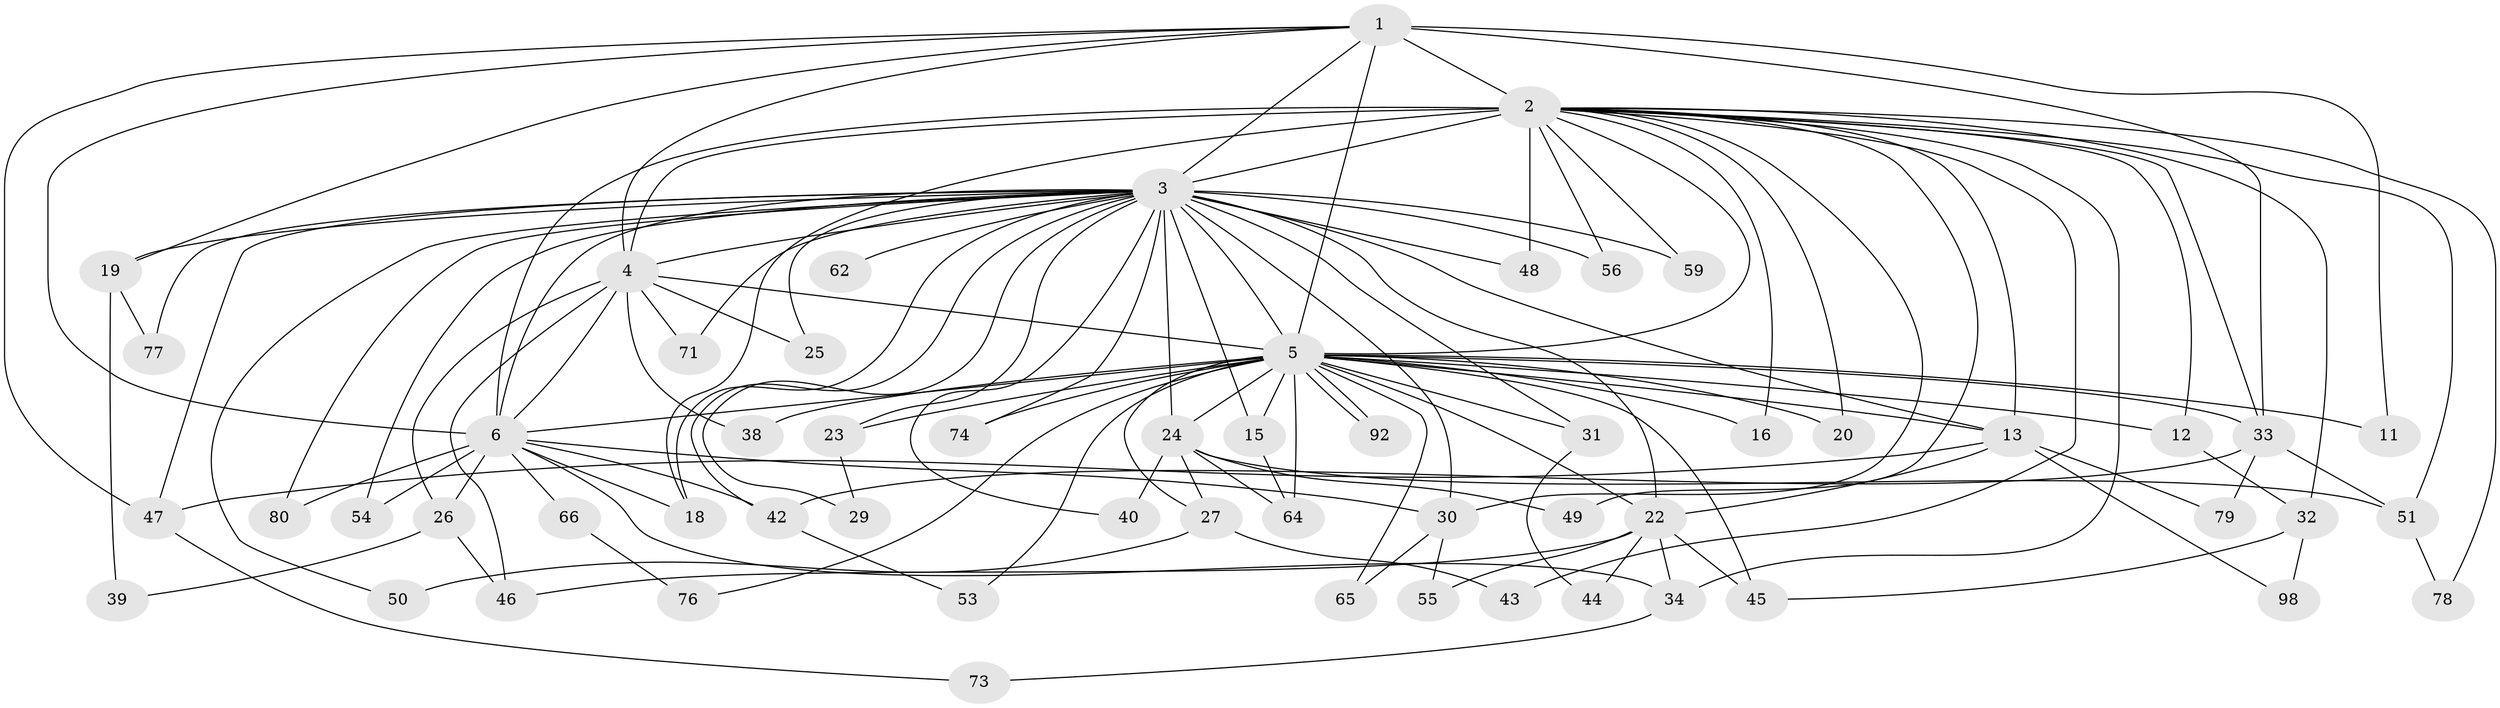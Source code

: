 // original degree distribution, {14: 0.02040816326530612, 16: 0.01020408163265306, 19: 0.02040816326530612, 33: 0.01020408163265306, 15: 0.01020408163265306, 20: 0.01020408163265306, 17: 0.01020408163265306, 25: 0.01020408163265306, 2: 0.5612244897959183, 3: 0.14285714285714285, 9: 0.02040816326530612, 4: 0.11224489795918367, 8: 0.01020408163265306, 5: 0.030612244897959183, 6: 0.01020408163265306, 7: 0.01020408163265306}
// Generated by graph-tools (version 1.1) at 2025/17/03/04/25 18:17:36]
// undirected, 58 vertices, 129 edges
graph export_dot {
graph [start="1"]
  node [color=gray90,style=filled];
  1;
  2 [super="+9+8"];
  3 [super="+67+7+72"];
  4 [super="+75"];
  5 [super="+21+97+88+86+69+28+57"];
  6 [super="+63+36"];
  11;
  12;
  13;
  15;
  16;
  18;
  19;
  20;
  22 [super="+89+91+60"];
  23;
  24 [super="+41"];
  25;
  26;
  27;
  29;
  30 [super="+87"];
  31;
  32;
  33 [super="+61+35"];
  34 [super="+70"];
  38;
  39;
  40;
  42 [super="+68"];
  43;
  44;
  45;
  46;
  47 [super="+81"];
  48;
  49;
  50;
  51;
  53;
  54;
  55;
  56;
  59;
  62;
  64 [super="+90"];
  65;
  66;
  71;
  73;
  74;
  76;
  77;
  78;
  79;
  80;
  92;
  98;
  1 -- 2 [weight=3];
  1 -- 3 [weight=3];
  1 -- 4;
  1 -- 5 [weight=2];
  1 -- 6;
  1 -- 11;
  1 -- 19;
  1 -- 47;
  1 -- 33;
  2 -- 3 [weight=9];
  2 -- 4 [weight=4];
  2 -- 5 [weight=4];
  2 -- 6 [weight=5];
  2 -- 12;
  2 -- 30;
  2 -- 32 [weight=2];
  2 -- 34;
  2 -- 78;
  2 -- 16;
  2 -- 48;
  2 -- 18;
  2 -- 49;
  2 -- 20 [weight=2];
  2 -- 59;
  2 -- 33 [weight=2];
  2 -- 43;
  2 -- 13;
  2 -- 51;
  2 -- 56;
  3 -- 4 [weight=6];
  3 -- 5 [weight=4];
  3 -- 6 [weight=4];
  3 -- 13 [weight=2];
  3 -- 29;
  3 -- 40;
  3 -- 42;
  3 -- 71;
  3 -- 74;
  3 -- 77;
  3 -- 15;
  3 -- 80;
  3 -- 18 [weight=2];
  3 -- 19;
  3 -- 22 [weight=2];
  3 -- 23;
  3 -- 24 [weight=3];
  3 -- 25;
  3 -- 30;
  3 -- 31;
  3 -- 47 [weight=2];
  3 -- 48;
  3 -- 50;
  3 -- 54;
  3 -- 56;
  3 -- 59;
  3 -- 62;
  4 -- 5 [weight=2];
  4 -- 6;
  4 -- 25;
  4 -- 26;
  4 -- 38;
  4 -- 46;
  4 -- 71;
  5 -- 6 [weight=2];
  5 -- 11;
  5 -- 12;
  5 -- 15;
  5 -- 16;
  5 -- 20;
  5 -- 23;
  5 -- 27;
  5 -- 31;
  5 -- 38;
  5 -- 53;
  5 -- 65;
  5 -- 74;
  5 -- 76;
  5 -- 92;
  5 -- 92;
  5 -- 33;
  5 -- 45;
  5 -- 13;
  5 -- 64;
  5 -- 24;
  5 -- 22;
  6 -- 26;
  6 -- 54;
  6 -- 80;
  6 -- 34 [weight=2];
  6 -- 66 [weight=2];
  6 -- 18;
  6 -- 42;
  6 -- 30;
  12 -- 32;
  13 -- 22 [weight=2];
  13 -- 79;
  13 -- 98;
  13 -- 47;
  15 -- 64;
  19 -- 39;
  19 -- 77;
  22 -- 34;
  22 -- 44;
  22 -- 55;
  22 -- 45;
  22 -- 46;
  23 -- 29;
  24 -- 27;
  24 -- 40;
  24 -- 49;
  24 -- 64;
  24 -- 51;
  26 -- 39;
  26 -- 46;
  27 -- 43;
  27 -- 50;
  30 -- 55;
  30 -- 65;
  31 -- 44;
  32 -- 45;
  32 -- 98;
  33 -- 51;
  33 -- 42;
  33 -- 79;
  34 -- 73;
  42 -- 53;
  47 -- 73;
  51 -- 78;
  66 -- 76;
}
